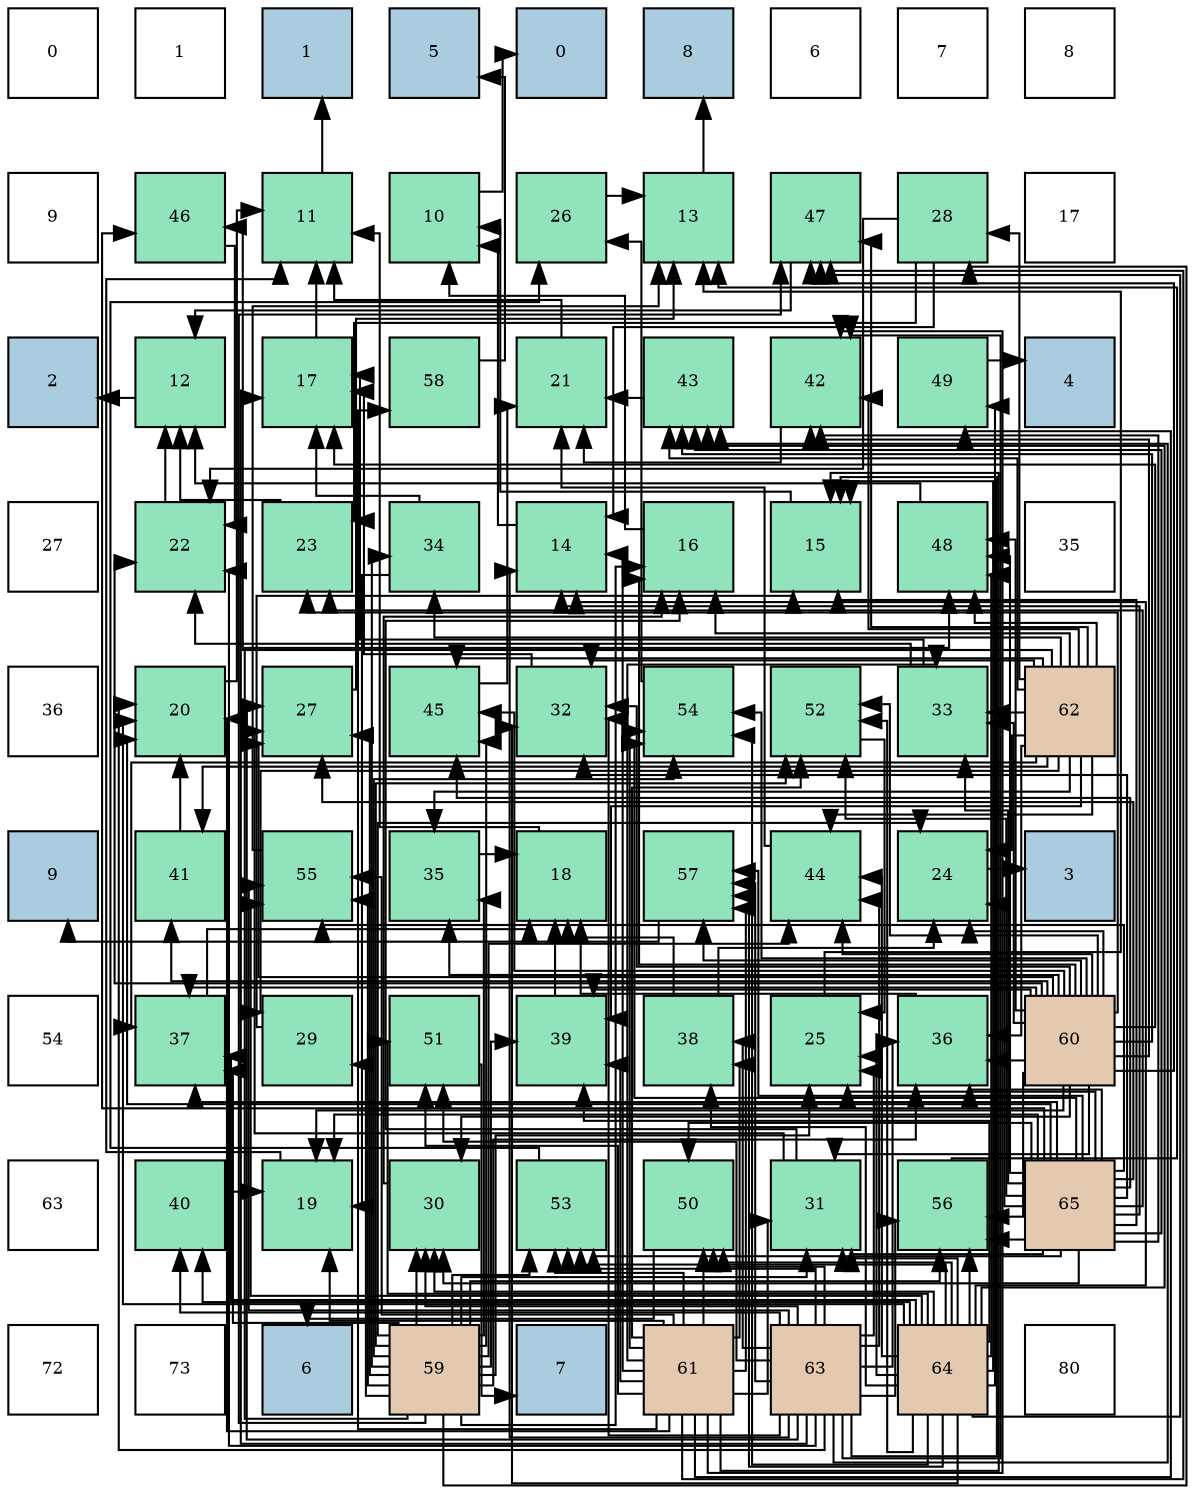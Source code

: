 digraph layout{
 rankdir=TB;
 splines=ortho;
 node [style=filled shape=square fixedsize=true width=0.6];
0[label="0", fontsize=8, fillcolor="#ffffff"];
1[label="1", fontsize=8, fillcolor="#ffffff"];
2[label="1", fontsize=8, fillcolor="#a9ccde"];
3[label="5", fontsize=8, fillcolor="#a9ccde"];
4[label="0", fontsize=8, fillcolor="#a9ccde"];
5[label="8", fontsize=8, fillcolor="#a9ccde"];
6[label="6", fontsize=8, fillcolor="#ffffff"];
7[label="7", fontsize=8, fillcolor="#ffffff"];
8[label="8", fontsize=8, fillcolor="#ffffff"];
9[label="9", fontsize=8, fillcolor="#ffffff"];
10[label="46", fontsize=8, fillcolor="#91e3bb"];
11[label="11", fontsize=8, fillcolor="#91e3bb"];
12[label="10", fontsize=8, fillcolor="#91e3bb"];
13[label="26", fontsize=8, fillcolor="#91e3bb"];
14[label="13", fontsize=8, fillcolor="#91e3bb"];
15[label="47", fontsize=8, fillcolor="#91e3bb"];
16[label="28", fontsize=8, fillcolor="#91e3bb"];
17[label="17", fontsize=8, fillcolor="#ffffff"];
18[label="2", fontsize=8, fillcolor="#a9ccde"];
19[label="12", fontsize=8, fillcolor="#91e3bb"];
20[label="17", fontsize=8, fillcolor="#91e3bb"];
21[label="58", fontsize=8, fillcolor="#91e3bb"];
22[label="21", fontsize=8, fillcolor="#91e3bb"];
23[label="43", fontsize=8, fillcolor="#91e3bb"];
24[label="42", fontsize=8, fillcolor="#91e3bb"];
25[label="49", fontsize=8, fillcolor="#91e3bb"];
26[label="4", fontsize=8, fillcolor="#a9ccde"];
27[label="27", fontsize=8, fillcolor="#ffffff"];
28[label="22", fontsize=8, fillcolor="#91e3bb"];
29[label="23", fontsize=8, fillcolor="#91e3bb"];
30[label="34", fontsize=8, fillcolor="#91e3bb"];
31[label="14", fontsize=8, fillcolor="#91e3bb"];
32[label="16", fontsize=8, fillcolor="#91e3bb"];
33[label="15", fontsize=8, fillcolor="#91e3bb"];
34[label="48", fontsize=8, fillcolor="#91e3bb"];
35[label="35", fontsize=8, fillcolor="#ffffff"];
36[label="36", fontsize=8, fillcolor="#ffffff"];
37[label="20", fontsize=8, fillcolor="#91e3bb"];
38[label="27", fontsize=8, fillcolor="#91e3bb"];
39[label="45", fontsize=8, fillcolor="#91e3bb"];
40[label="32", fontsize=8, fillcolor="#91e3bb"];
41[label="54", fontsize=8, fillcolor="#91e3bb"];
42[label="52", fontsize=8, fillcolor="#91e3bb"];
43[label="33", fontsize=8, fillcolor="#91e3bb"];
44[label="62", fontsize=8, fillcolor="#e3c9af"];
45[label="9", fontsize=8, fillcolor="#a9ccde"];
46[label="41", fontsize=8, fillcolor="#91e3bb"];
47[label="55", fontsize=8, fillcolor="#91e3bb"];
48[label="35", fontsize=8, fillcolor="#91e3bb"];
49[label="18", fontsize=8, fillcolor="#91e3bb"];
50[label="57", fontsize=8, fillcolor="#91e3bb"];
51[label="44", fontsize=8, fillcolor="#91e3bb"];
52[label="24", fontsize=8, fillcolor="#91e3bb"];
53[label="3", fontsize=8, fillcolor="#a9ccde"];
54[label="54", fontsize=8, fillcolor="#ffffff"];
55[label="37", fontsize=8, fillcolor="#91e3bb"];
56[label="29", fontsize=8, fillcolor="#91e3bb"];
57[label="51", fontsize=8, fillcolor="#91e3bb"];
58[label="39", fontsize=8, fillcolor="#91e3bb"];
59[label="38", fontsize=8, fillcolor="#91e3bb"];
60[label="25", fontsize=8, fillcolor="#91e3bb"];
61[label="36", fontsize=8, fillcolor="#91e3bb"];
62[label="60", fontsize=8, fillcolor="#e3c9af"];
63[label="63", fontsize=8, fillcolor="#ffffff"];
64[label="40", fontsize=8, fillcolor="#91e3bb"];
65[label="19", fontsize=8, fillcolor="#91e3bb"];
66[label="30", fontsize=8, fillcolor="#91e3bb"];
67[label="53", fontsize=8, fillcolor="#91e3bb"];
68[label="50", fontsize=8, fillcolor="#91e3bb"];
69[label="31", fontsize=8, fillcolor="#91e3bb"];
70[label="56", fontsize=8, fillcolor="#91e3bb"];
71[label="65", fontsize=8, fillcolor="#e3c9af"];
72[label="72", fontsize=8, fillcolor="#ffffff"];
73[label="73", fontsize=8, fillcolor="#ffffff"];
74[label="6", fontsize=8, fillcolor="#a9ccde"];
75[label="59", fontsize=8, fillcolor="#e3c9af"];
76[label="7", fontsize=8, fillcolor="#a9ccde"];
77[label="61", fontsize=8, fillcolor="#e3c9af"];
78[label="63", fontsize=8, fillcolor="#e3c9af"];
79[label="64", fontsize=8, fillcolor="#e3c9af"];
80[label="80", fontsize=8, fillcolor="#ffffff"];
edge [constraint=false, style=vis];12 -> 4;
11 -> 2;
19 -> 18;
14 -> 5;
31 -> 12;
33 -> 12;
32 -> 12;
20 -> 11;
49 -> 11;
65 -> 11;
37 -> 11;
22 -> 11;
28 -> 19;
29 -> 19;
52 -> 53;
60 -> 14;
13 -> 14;
38 -> 14;
16 -> 31;
16 -> 28;
16 -> 29;
56 -> 33;
66 -> 32;
69 -> 32;
69 -> 38;
40 -> 20;
43 -> 20;
43 -> 28;
30 -> 20;
30 -> 65;
48 -> 49;
61 -> 49;
55 -> 49;
59 -> 49;
59 -> 52;
58 -> 49;
64 -> 65;
46 -> 37;
24 -> 22;
23 -> 22;
51 -> 22;
39 -> 22;
10 -> 28;
15 -> 19;
34 -> 19;
25 -> 26;
68 -> 74;
57 -> 76;
42 -> 60;
67 -> 13;
41 -> 13;
47 -> 14;
70 -> 14;
50 -> 45;
21 -> 3;
75 -> 32;
75 -> 52;
75 -> 60;
75 -> 38;
75 -> 16;
75 -> 56;
75 -> 66;
75 -> 69;
75 -> 30;
75 -> 48;
75 -> 61;
75 -> 55;
75 -> 58;
75 -> 51;
75 -> 39;
75 -> 15;
75 -> 34;
75 -> 42;
75 -> 67;
75 -> 41;
75 -> 47;
75 -> 70;
62 -> 32;
62 -> 20;
62 -> 65;
62 -> 28;
62 -> 29;
62 -> 52;
62 -> 38;
62 -> 66;
62 -> 69;
62 -> 40;
62 -> 43;
62 -> 48;
62 -> 61;
62 -> 55;
62 -> 58;
62 -> 46;
62 -> 24;
62 -> 23;
62 -> 51;
62 -> 39;
62 -> 15;
62 -> 34;
62 -> 42;
62 -> 41;
62 -> 70;
62 -> 50;
77 -> 31;
77 -> 33;
77 -> 65;
77 -> 37;
77 -> 69;
77 -> 43;
77 -> 59;
77 -> 58;
77 -> 24;
77 -> 15;
77 -> 25;
77 -> 68;
77 -> 57;
77 -> 42;
77 -> 67;
77 -> 41;
77 -> 47;
77 -> 50;
77 -> 21;
44 -> 32;
44 -> 52;
44 -> 16;
44 -> 56;
44 -> 40;
44 -> 43;
44 -> 30;
44 -> 48;
44 -> 61;
44 -> 55;
44 -> 58;
44 -> 46;
44 -> 24;
44 -> 23;
44 -> 51;
44 -> 39;
44 -> 10;
44 -> 15;
44 -> 34;
78 -> 31;
78 -> 33;
78 -> 20;
78 -> 37;
78 -> 28;
78 -> 60;
78 -> 38;
78 -> 66;
78 -> 40;
78 -> 61;
78 -> 59;
78 -> 64;
78 -> 24;
78 -> 23;
78 -> 51;
78 -> 68;
78 -> 57;
78 -> 67;
78 -> 47;
78 -> 70;
78 -> 50;
79 -> 31;
79 -> 33;
79 -> 37;
79 -> 60;
79 -> 66;
79 -> 69;
79 -> 40;
79 -> 55;
79 -> 59;
79 -> 58;
79 -> 64;
79 -> 23;
79 -> 51;
79 -> 15;
79 -> 34;
79 -> 25;
79 -> 68;
79 -> 57;
79 -> 42;
79 -> 67;
79 -> 41;
79 -> 47;
79 -> 70;
79 -> 50;
71 -> 31;
71 -> 33;
71 -> 65;
71 -> 37;
71 -> 29;
71 -> 52;
71 -> 60;
71 -> 38;
71 -> 66;
71 -> 69;
71 -> 40;
71 -> 43;
71 -> 61;
71 -> 55;
71 -> 24;
71 -> 23;
71 -> 39;
71 -> 10;
71 -> 34;
71 -> 68;
71 -> 42;
71 -> 67;
71 -> 41;
71 -> 47;
71 -> 70;
71 -> 50;
edge [constraint=true, style=invis];
0 -> 9 -> 18 -> 27 -> 36 -> 45 -> 54 -> 63 -> 72;
1 -> 10 -> 19 -> 28 -> 37 -> 46 -> 55 -> 64 -> 73;
2 -> 11 -> 20 -> 29 -> 38 -> 47 -> 56 -> 65 -> 74;
3 -> 12 -> 21 -> 30 -> 39 -> 48 -> 57 -> 66 -> 75;
4 -> 13 -> 22 -> 31 -> 40 -> 49 -> 58 -> 67 -> 76;
5 -> 14 -> 23 -> 32 -> 41 -> 50 -> 59 -> 68 -> 77;
6 -> 15 -> 24 -> 33 -> 42 -> 51 -> 60 -> 69 -> 78;
7 -> 16 -> 25 -> 34 -> 43 -> 52 -> 61 -> 70 -> 79;
8 -> 17 -> 26 -> 35 -> 44 -> 53 -> 62 -> 71 -> 80;
rank = same {0 -> 1 -> 2 -> 3 -> 4 -> 5 -> 6 -> 7 -> 8};
rank = same {9 -> 10 -> 11 -> 12 -> 13 -> 14 -> 15 -> 16 -> 17};
rank = same {18 -> 19 -> 20 -> 21 -> 22 -> 23 -> 24 -> 25 -> 26};
rank = same {27 -> 28 -> 29 -> 30 -> 31 -> 32 -> 33 -> 34 -> 35};
rank = same {36 -> 37 -> 38 -> 39 -> 40 -> 41 -> 42 -> 43 -> 44};
rank = same {45 -> 46 -> 47 -> 48 -> 49 -> 50 -> 51 -> 52 -> 53};
rank = same {54 -> 55 -> 56 -> 57 -> 58 -> 59 -> 60 -> 61 -> 62};
rank = same {63 -> 64 -> 65 -> 66 -> 67 -> 68 -> 69 -> 70 -> 71};
rank = same {72 -> 73 -> 74 -> 75 -> 76 -> 77 -> 78 -> 79 -> 80};
}